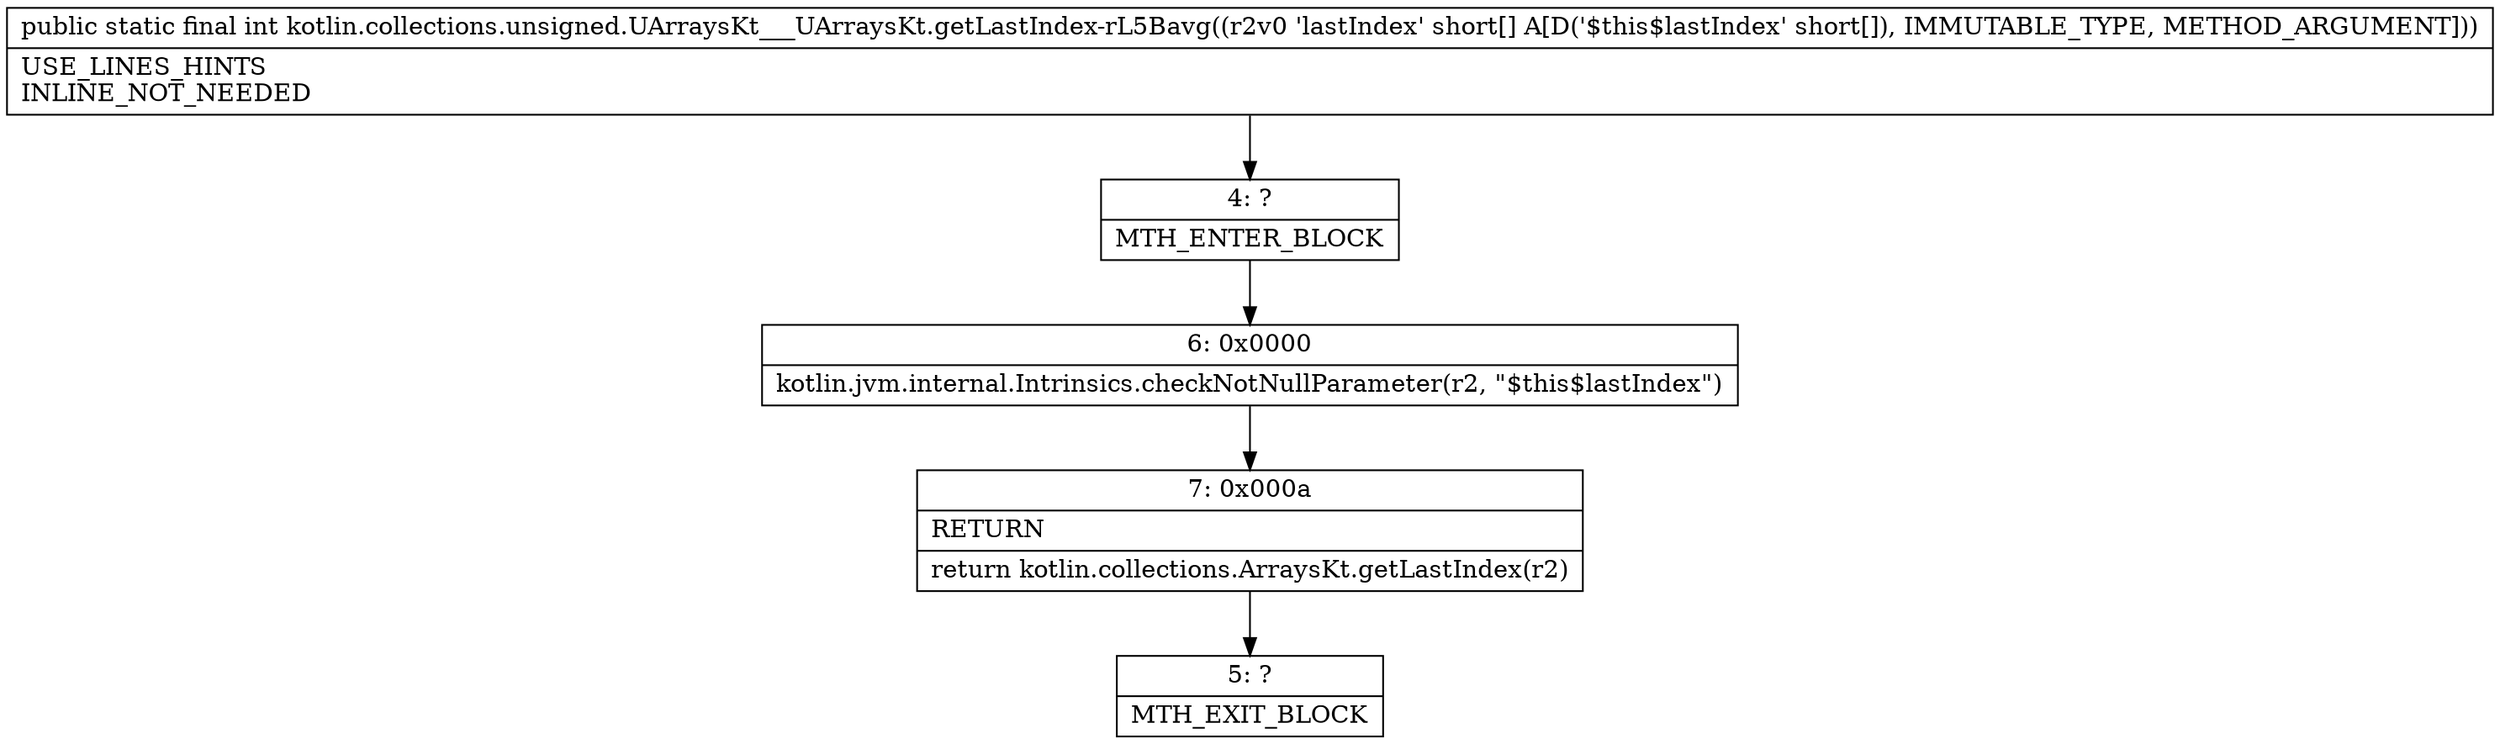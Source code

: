 digraph "CFG forkotlin.collections.unsigned.UArraysKt___UArraysKt.getLastIndex\-rL5Bavg([S)I" {
Node_4 [shape=record,label="{4\:\ ?|MTH_ENTER_BLOCK\l}"];
Node_6 [shape=record,label="{6\:\ 0x0000|kotlin.jvm.internal.Intrinsics.checkNotNullParameter(r2, \"$this$lastIndex\")\l}"];
Node_7 [shape=record,label="{7\:\ 0x000a|RETURN\l|return kotlin.collections.ArraysKt.getLastIndex(r2)\l}"];
Node_5 [shape=record,label="{5\:\ ?|MTH_EXIT_BLOCK\l}"];
MethodNode[shape=record,label="{public static final int kotlin.collections.unsigned.UArraysKt___UArraysKt.getLastIndex\-rL5Bavg((r2v0 'lastIndex' short[] A[D('$this$lastIndex' short[]), IMMUTABLE_TYPE, METHOD_ARGUMENT]))  | USE_LINES_HINTS\lINLINE_NOT_NEEDED\l}"];
MethodNode -> Node_4;Node_4 -> Node_6;
Node_6 -> Node_7;
Node_7 -> Node_5;
}

